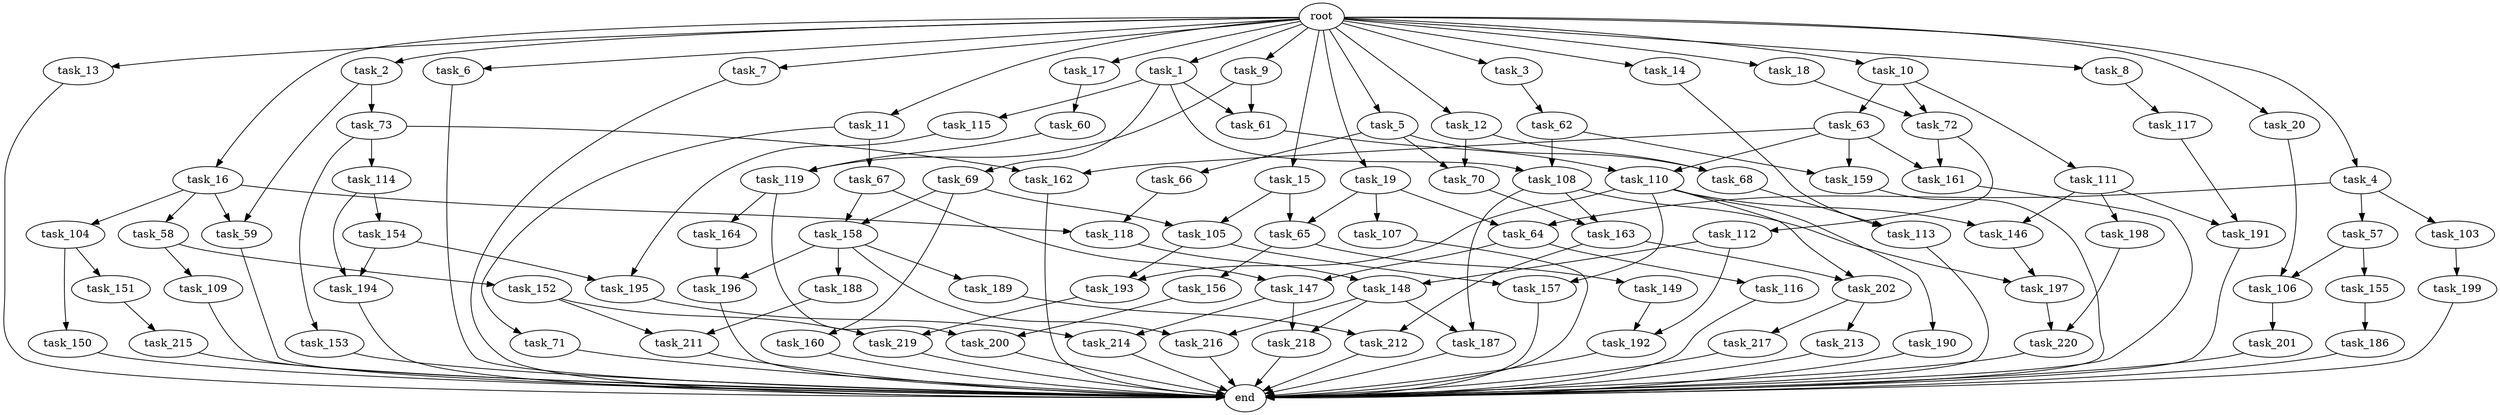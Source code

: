digraph G {
  task_149 [size="309237645.312000"];
  task_192 [size="970662608.896000"];
  task_16 [size="1.024000"];
  task_150 [size="34359738.368000"];
  task_57 [size="77309411.328000"];
  task_212 [size="249108103.168000"];
  task_115 [size="77309411.328000"];
  task_158 [size="292057776.128000"];
  task_19 [size="1.024000"];
  task_12 [size="1.024000"];
  task_190 [size="858993459.200000"];
  task_119 [size="455266533.376000"];
  task_13 [size="1.024000"];
  task_11 [size="1.024000"];
  task_20 [size="1.024000"];
  task_113 [size="996432412.672000"];
  task_68 [size="764504178.688000"];
  task_111 [size="858993459.200000"];
  task_58 [size="695784701.952000"];
  task_117 [size="34359738.368000"];
  task_162 [size="1554778161.152000"];
  task_151 [size="34359738.368000"];
  task_62 [size="420906795.008000"];
  task_219 [size="730144440.320000"];
  task_8 [size="1.024000"];
  task_1 [size="1.024000"];
  task_2 [size="1.024000"];
  task_156 [size="309237645.312000"];
  task_218 [size="764504178.688000"];
  task_6 [size="1.024000"];
  task_147 [size="910533066.752000"];
  task_72 [size="893353197.568000"];
  task_200 [size="154618822.656000"];
  task_63 [size="858993459.200000"];
  task_217 [size="77309411.328000"];
  root [size="0.000000"];
  task_202 [size="893353197.568000"];
  task_216 [size="249108103.168000"];
  task_104 [size="695784701.952000"];
  task_7 [size="1.024000"];
  task_148 [size="455266533.376000"];
  task_18 [size="1.024000"];
  task_220 [size="1116691496.960000"];
  task_152 [size="137438953.472000"];
  task_106 [size="446676598.784000"];
  task_157 [size="1168231104.512000"];
  task_198 [size="77309411.328000"];
  task_215 [size="137438953.472000"];
  task_155 [size="137438953.472000"];
  task_195 [size="627065225.216000"];
  task_108 [size="386547056.640000"];
  task_110 [size="1717986918.400000"];
  task_153 [size="695784701.952000"];
  task_114 [size="695784701.952000"];
  task_66 [size="549755813.888000"];
  task_4 [size="1.024000"];
  task_103 [size="77309411.328000"];
  task_191 [size="936302870.528000"];
  task_112 [size="34359738.368000"];
  task_199 [size="77309411.328000"];
  task_65 [size="1554778161.152000"];
  task_69 [size="77309411.328000"];
  task_73 [size="77309411.328000"];
  task_59 [size="773094113.280000"];
  task_188 [size="34359738.368000"];
  task_159 [size="1168231104.512000"];
  task_61 [size="498216206.336000"];
  task_154 [size="137438953.472000"];
  task_10 [size="1.024000"];
  task_213 [size="77309411.328000"];
  task_14 [size="1.024000"];
  task_163 [size="455266533.376000"];
  task_186 [size="695784701.952000"];
  task_187 [size="635655159.808000"];
  task_214 [size="1408749273.088000"];
  task_118 [size="773094113.280000"];
  task_64 [size="773094113.280000"];
  task_15 [size="1.024000"];
  end [size="0.000000"];
  task_164 [size="77309411.328000"];
  task_211 [size="1391569403.904000"];
  task_196 [size="455266533.376000"];
  task_70 [size="764504178.688000"];
  task_160 [size="77309411.328000"];
  task_193 [size="1168231104.512000"];
  task_3 [size="1.024000"];
  task_71 [size="549755813.888000"];
  task_197 [size="498216206.336000"];
  task_105 [size="936302870.528000"];
  task_201 [size="137438953.472000"];
  task_194 [size="687194767.360000"];
  task_109 [size="137438953.472000"];
  task_60 [size="214748364.800000"];
  task_9 [size="1.024000"];
  task_5 [size="1.024000"];
  task_67 [size="549755813.888000"];
  task_161 [size="893353197.568000"];
  task_146 [size="936302870.528000"];
  task_17 [size="1.024000"];
  task_107 [size="695784701.952000"];
  task_189 [size="34359738.368000"];
  task_116 [size="695784701.952000"];

  task_149 -> task_192 [size="536870912.000000"];
  task_192 -> end [size="1.000000"];
  task_16 -> task_58 [size="679477248.000000"];
  task_16 -> task_118 [size="679477248.000000"];
  task_16 -> task_59 [size="679477248.000000"];
  task_16 -> task_104 [size="679477248.000000"];
  task_150 -> end [size="1.000000"];
  task_57 -> task_106 [size="134217728.000000"];
  task_57 -> task_155 [size="134217728.000000"];
  task_212 -> end [size="1.000000"];
  task_115 -> task_195 [size="75497472.000000"];
  task_158 -> task_189 [size="33554432.000000"];
  task_158 -> task_196 [size="33554432.000000"];
  task_158 -> task_188 [size="33554432.000000"];
  task_158 -> task_216 [size="33554432.000000"];
  task_19 -> task_65 [size="679477248.000000"];
  task_19 -> task_64 [size="679477248.000000"];
  task_19 -> task_107 [size="679477248.000000"];
  task_12 -> task_70 [size="209715200.000000"];
  task_12 -> task_68 [size="209715200.000000"];
  task_190 -> end [size="1.000000"];
  task_119 -> task_164 [size="75497472.000000"];
  task_119 -> task_200 [size="75497472.000000"];
  task_13 -> end [size="1.000000"];
  task_11 -> task_71 [size="536870912.000000"];
  task_11 -> task_67 [size="536870912.000000"];
  task_20 -> task_106 [size="301989888.000000"];
  task_113 -> end [size="1.000000"];
  task_68 -> task_113 [size="134217728.000000"];
  task_111 -> task_191 [size="75497472.000000"];
  task_111 -> task_146 [size="75497472.000000"];
  task_111 -> task_198 [size="75497472.000000"];
  task_58 -> task_152 [size="134217728.000000"];
  task_58 -> task_109 [size="134217728.000000"];
  task_117 -> task_191 [size="838860800.000000"];
  task_162 -> end [size="1.000000"];
  task_151 -> task_215 [size="134217728.000000"];
  task_62 -> task_108 [size="301989888.000000"];
  task_62 -> task_159 [size="301989888.000000"];
  task_219 -> end [size="1.000000"];
  task_8 -> task_117 [size="33554432.000000"];
  task_1 -> task_108 [size="75497472.000000"];
  task_1 -> task_61 [size="75497472.000000"];
  task_1 -> task_115 [size="75497472.000000"];
  task_1 -> task_69 [size="75497472.000000"];
  task_2 -> task_73 [size="75497472.000000"];
  task_2 -> task_59 [size="75497472.000000"];
  task_156 -> task_200 [size="75497472.000000"];
  task_218 -> end [size="1.000000"];
  task_6 -> end [size="1.000000"];
  task_147 -> task_214 [size="536870912.000000"];
  task_147 -> task_218 [size="536870912.000000"];
  task_72 -> task_112 [size="33554432.000000"];
  task_72 -> task_161 [size="33554432.000000"];
  task_200 -> end [size="1.000000"];
  task_63 -> task_159 [size="838860800.000000"];
  task_63 -> task_161 [size="838860800.000000"];
  task_63 -> task_110 [size="838860800.000000"];
  task_63 -> task_162 [size="838860800.000000"];
  task_217 -> end [size="1.000000"];
  root -> task_2 [size="1.000000"];
  root -> task_7 [size="1.000000"];
  root -> task_5 [size="1.000000"];
  root -> task_11 [size="1.000000"];
  root -> task_20 [size="1.000000"];
  root -> task_10 [size="1.000000"];
  root -> task_16 [size="1.000000"];
  root -> task_4 [size="1.000000"];
  root -> task_17 [size="1.000000"];
  root -> task_3 [size="1.000000"];
  root -> task_13 [size="1.000000"];
  root -> task_18 [size="1.000000"];
  root -> task_9 [size="1.000000"];
  root -> task_19 [size="1.000000"];
  root -> task_6 [size="1.000000"];
  root -> task_14 [size="1.000000"];
  root -> task_8 [size="1.000000"];
  root -> task_12 [size="1.000000"];
  root -> task_15 [size="1.000000"];
  root -> task_1 [size="1.000000"];
  task_202 -> task_217 [size="75497472.000000"];
  task_202 -> task_213 [size="75497472.000000"];
  task_216 -> end [size="1.000000"];
  task_104 -> task_150 [size="33554432.000000"];
  task_104 -> task_151 [size="33554432.000000"];
  task_7 -> end [size="1.000000"];
  task_148 -> task_187 [size="209715200.000000"];
  task_148 -> task_216 [size="209715200.000000"];
  task_148 -> task_218 [size="209715200.000000"];
  task_18 -> task_72 [size="33554432.000000"];
  task_220 -> end [size="1.000000"];
  task_152 -> task_219 [size="679477248.000000"];
  task_152 -> task_211 [size="679477248.000000"];
  task_106 -> task_201 [size="134217728.000000"];
  task_157 -> end [size="1.000000"];
  task_198 -> task_220 [size="411041792.000000"];
  task_215 -> end [size="1.000000"];
  task_155 -> task_186 [size="679477248.000000"];
  task_195 -> task_214 [size="838860800.000000"];
  task_108 -> task_187 [size="411041792.000000"];
  task_108 -> task_163 [size="411041792.000000"];
  task_108 -> task_197 [size="411041792.000000"];
  task_110 -> task_202 [size="838860800.000000"];
  task_110 -> task_193 [size="838860800.000000"];
  task_110 -> task_146 [size="838860800.000000"];
  task_110 -> task_157 [size="838860800.000000"];
  task_110 -> task_190 [size="838860800.000000"];
  task_153 -> end [size="1.000000"];
  task_114 -> task_154 [size="134217728.000000"];
  task_114 -> task_194 [size="134217728.000000"];
  task_66 -> task_118 [size="75497472.000000"];
  task_4 -> task_103 [size="75497472.000000"];
  task_4 -> task_64 [size="75497472.000000"];
  task_4 -> task_57 [size="75497472.000000"];
  task_103 -> task_199 [size="75497472.000000"];
  task_191 -> end [size="1.000000"];
  task_112 -> task_148 [size="411041792.000000"];
  task_112 -> task_192 [size="411041792.000000"];
  task_199 -> end [size="1.000000"];
  task_65 -> task_156 [size="301989888.000000"];
  task_65 -> task_149 [size="301989888.000000"];
  task_69 -> task_160 [size="75497472.000000"];
  task_69 -> task_105 [size="75497472.000000"];
  task_69 -> task_158 [size="75497472.000000"];
  task_73 -> task_114 [size="679477248.000000"];
  task_73 -> task_153 [size="679477248.000000"];
  task_73 -> task_162 [size="679477248.000000"];
  task_59 -> end [size="1.000000"];
  task_188 -> task_211 [size="679477248.000000"];
  task_159 -> end [size="1.000000"];
  task_61 -> task_110 [size="838860800.000000"];
  task_154 -> task_195 [size="536870912.000000"];
  task_154 -> task_194 [size="536870912.000000"];
  task_10 -> task_111 [size="838860800.000000"];
  task_10 -> task_63 [size="838860800.000000"];
  task_10 -> task_72 [size="838860800.000000"];
  task_213 -> end [size="1.000000"];
  task_14 -> task_113 [size="838860800.000000"];
  task_163 -> task_202 [size="33554432.000000"];
  task_163 -> task_212 [size="33554432.000000"];
  task_186 -> end [size="1.000000"];
  task_187 -> end [size="1.000000"];
  task_214 -> end [size="1.000000"];
  task_118 -> task_148 [size="33554432.000000"];
  task_64 -> task_116 [size="679477248.000000"];
  task_64 -> task_147 [size="679477248.000000"];
  task_15 -> task_105 [size="838860800.000000"];
  task_15 -> task_65 [size="838860800.000000"];
  task_164 -> task_196 [size="411041792.000000"];
  task_211 -> end [size="1.000000"];
  task_196 -> end [size="1.000000"];
  task_70 -> task_163 [size="33554432.000000"];
  task_160 -> end [size="1.000000"];
  task_193 -> task_219 [size="33554432.000000"];
  task_3 -> task_62 [size="411041792.000000"];
  task_71 -> end [size="1.000000"];
  task_197 -> task_220 [size="679477248.000000"];
  task_105 -> task_193 [size="301989888.000000"];
  task_105 -> task_157 [size="301989888.000000"];
  task_201 -> end [size="1.000000"];
  task_194 -> end [size="1.000000"];
  task_109 -> end [size="1.000000"];
  task_60 -> task_119 [size="33554432.000000"];
  task_9 -> task_119 [size="411041792.000000"];
  task_9 -> task_61 [size="411041792.000000"];
  task_5 -> task_70 [size="536870912.000000"];
  task_5 -> task_66 [size="536870912.000000"];
  task_5 -> task_68 [size="536870912.000000"];
  task_67 -> task_147 [size="209715200.000000"];
  task_67 -> task_158 [size="209715200.000000"];
  task_161 -> end [size="1.000000"];
  task_146 -> task_197 [size="75497472.000000"];
  task_17 -> task_60 [size="209715200.000000"];
  task_107 -> end [size="1.000000"];
  task_189 -> task_212 [size="209715200.000000"];
  task_116 -> end [size="1.000000"];
}
